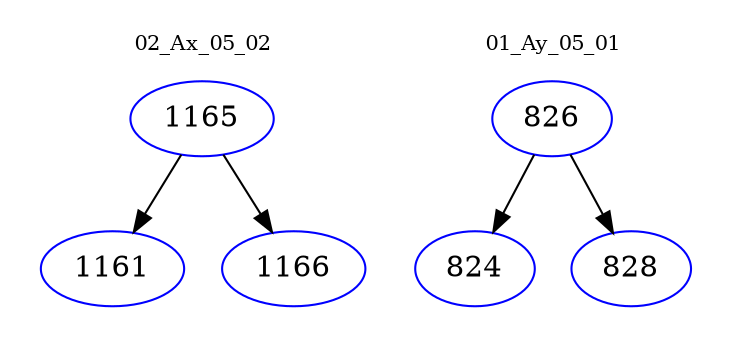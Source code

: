 digraph{
subgraph cluster_0 {
color = white
label = "02_Ax_05_02";
fontsize=10;
T0_1165 [label="1165", color="blue"]
T0_1165 -> T0_1161 [color="black"]
T0_1161 [label="1161", color="blue"]
T0_1165 -> T0_1166 [color="black"]
T0_1166 [label="1166", color="blue"]
}
subgraph cluster_1 {
color = white
label = "01_Ay_05_01";
fontsize=10;
T1_826 [label="826", color="blue"]
T1_826 -> T1_824 [color="black"]
T1_824 [label="824", color="blue"]
T1_826 -> T1_828 [color="black"]
T1_828 [label="828", color="blue"]
}
}
